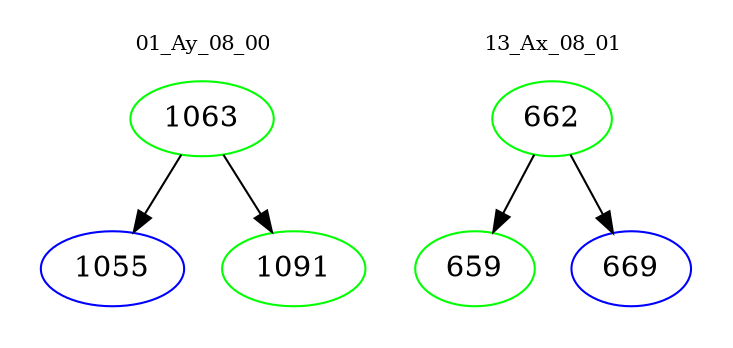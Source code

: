 digraph{
subgraph cluster_0 {
color = white
label = "01_Ay_08_00";
fontsize=10;
T0_1063 [label="1063", color="green"]
T0_1063 -> T0_1055 [color="black"]
T0_1055 [label="1055", color="blue"]
T0_1063 -> T0_1091 [color="black"]
T0_1091 [label="1091", color="green"]
}
subgraph cluster_1 {
color = white
label = "13_Ax_08_01";
fontsize=10;
T1_662 [label="662", color="green"]
T1_662 -> T1_659 [color="black"]
T1_659 [label="659", color="green"]
T1_662 -> T1_669 [color="black"]
T1_669 [label="669", color="blue"]
}
}
